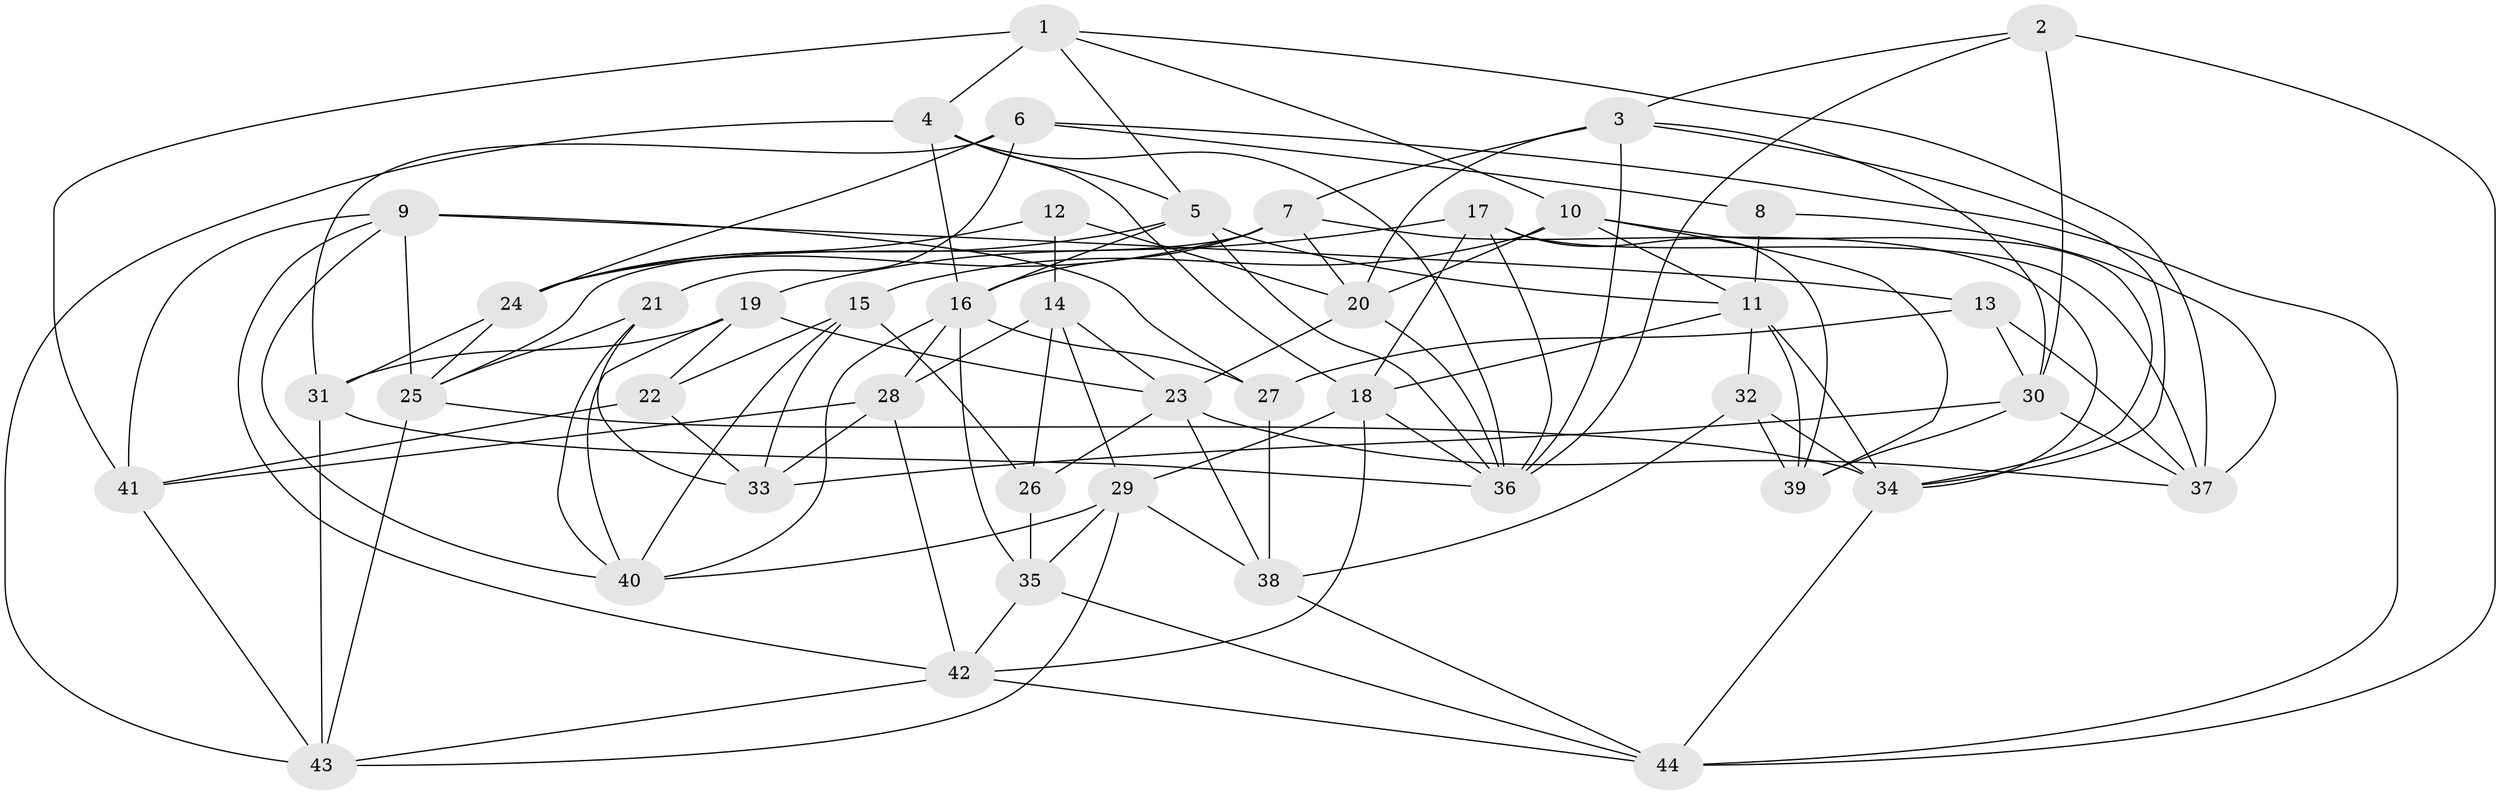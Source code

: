 // original degree distribution, {4: 1.0}
// Generated by graph-tools (version 1.1) at 2025/03/03/09/25 03:03:05]
// undirected, 44 vertices, 118 edges
graph export_dot {
graph [start="1"]
  node [color=gray90,style=filled];
  1;
  2;
  3;
  4;
  5;
  6;
  7;
  8;
  9;
  10;
  11;
  12;
  13;
  14;
  15;
  16;
  17;
  18;
  19;
  20;
  21;
  22;
  23;
  24;
  25;
  26;
  27;
  28;
  29;
  30;
  31;
  32;
  33;
  34;
  35;
  36;
  37;
  38;
  39;
  40;
  41;
  42;
  43;
  44;
  1 -- 4 [weight=1.0];
  1 -- 5 [weight=1.0];
  1 -- 10 [weight=1.0];
  1 -- 37 [weight=1.0];
  1 -- 41 [weight=2.0];
  2 -- 3 [weight=1.0];
  2 -- 30 [weight=1.0];
  2 -- 36 [weight=1.0];
  2 -- 44 [weight=1.0];
  3 -- 7 [weight=1.0];
  3 -- 20 [weight=1.0];
  3 -- 30 [weight=1.0];
  3 -- 34 [weight=1.0];
  3 -- 36 [weight=1.0];
  4 -- 5 [weight=1.0];
  4 -- 16 [weight=1.0];
  4 -- 18 [weight=1.0];
  4 -- 36 [weight=1.0];
  4 -- 43 [weight=1.0];
  5 -- 11 [weight=1.0];
  5 -- 16 [weight=1.0];
  5 -- 24 [weight=1.0];
  5 -- 36 [weight=1.0];
  6 -- 8 [weight=1.0];
  6 -- 21 [weight=1.0];
  6 -- 24 [weight=1.0];
  6 -- 31 [weight=2.0];
  6 -- 44 [weight=1.0];
  7 -- 16 [weight=1.0];
  7 -- 20 [weight=1.0];
  7 -- 24 [weight=1.0];
  7 -- 25 [weight=1.0];
  7 -- 34 [weight=1.0];
  8 -- 11 [weight=2.0];
  8 -- 37 [weight=1.0];
  9 -- 13 [weight=1.0];
  9 -- 25 [weight=1.0];
  9 -- 27 [weight=1.0];
  9 -- 40 [weight=1.0];
  9 -- 41 [weight=1.0];
  9 -- 42 [weight=1.0];
  10 -- 11 [weight=1.0];
  10 -- 15 [weight=1.0];
  10 -- 20 [weight=1.0];
  10 -- 34 [weight=1.0];
  10 -- 39 [weight=1.0];
  11 -- 18 [weight=1.0];
  11 -- 32 [weight=1.0];
  11 -- 34 [weight=1.0];
  11 -- 39 [weight=1.0];
  12 -- 14 [weight=2.0];
  12 -- 20 [weight=1.0];
  12 -- 24 [weight=1.0];
  13 -- 27 [weight=1.0];
  13 -- 30 [weight=1.0];
  13 -- 37 [weight=1.0];
  14 -- 23 [weight=1.0];
  14 -- 26 [weight=1.0];
  14 -- 28 [weight=1.0];
  14 -- 29 [weight=1.0];
  15 -- 22 [weight=1.0];
  15 -- 26 [weight=2.0];
  15 -- 33 [weight=1.0];
  15 -- 40 [weight=1.0];
  16 -- 27 [weight=2.0];
  16 -- 28 [weight=1.0];
  16 -- 35 [weight=1.0];
  16 -- 40 [weight=1.0];
  17 -- 18 [weight=1.0];
  17 -- 19 [weight=2.0];
  17 -- 36 [weight=1.0];
  17 -- 37 [weight=1.0];
  17 -- 39 [weight=1.0];
  18 -- 29 [weight=1.0];
  18 -- 36 [weight=1.0];
  18 -- 42 [weight=1.0];
  19 -- 22 [weight=1.0];
  19 -- 23 [weight=1.0];
  19 -- 31 [weight=1.0];
  19 -- 40 [weight=1.0];
  20 -- 23 [weight=1.0];
  20 -- 36 [weight=1.0];
  21 -- 25 [weight=1.0];
  21 -- 33 [weight=1.0];
  21 -- 40 [weight=1.0];
  22 -- 33 [weight=1.0];
  22 -- 41 [weight=1.0];
  23 -- 26 [weight=1.0];
  23 -- 37 [weight=1.0];
  23 -- 38 [weight=1.0];
  24 -- 25 [weight=1.0];
  24 -- 31 [weight=1.0];
  25 -- 34 [weight=1.0];
  25 -- 43 [weight=1.0];
  26 -- 35 [weight=2.0];
  27 -- 38 [weight=2.0];
  28 -- 33 [weight=2.0];
  28 -- 41 [weight=1.0];
  28 -- 42 [weight=1.0];
  29 -- 35 [weight=1.0];
  29 -- 38 [weight=1.0];
  29 -- 40 [weight=1.0];
  29 -- 43 [weight=1.0];
  30 -- 33 [weight=1.0];
  30 -- 37 [weight=1.0];
  30 -- 39 [weight=1.0];
  31 -- 36 [weight=1.0];
  31 -- 43 [weight=1.0];
  32 -- 34 [weight=2.0];
  32 -- 38 [weight=1.0];
  32 -- 39 [weight=2.0];
  34 -- 44 [weight=1.0];
  35 -- 42 [weight=1.0];
  35 -- 44 [weight=1.0];
  38 -- 44 [weight=1.0];
  41 -- 43 [weight=1.0];
  42 -- 43 [weight=1.0];
  42 -- 44 [weight=1.0];
}
